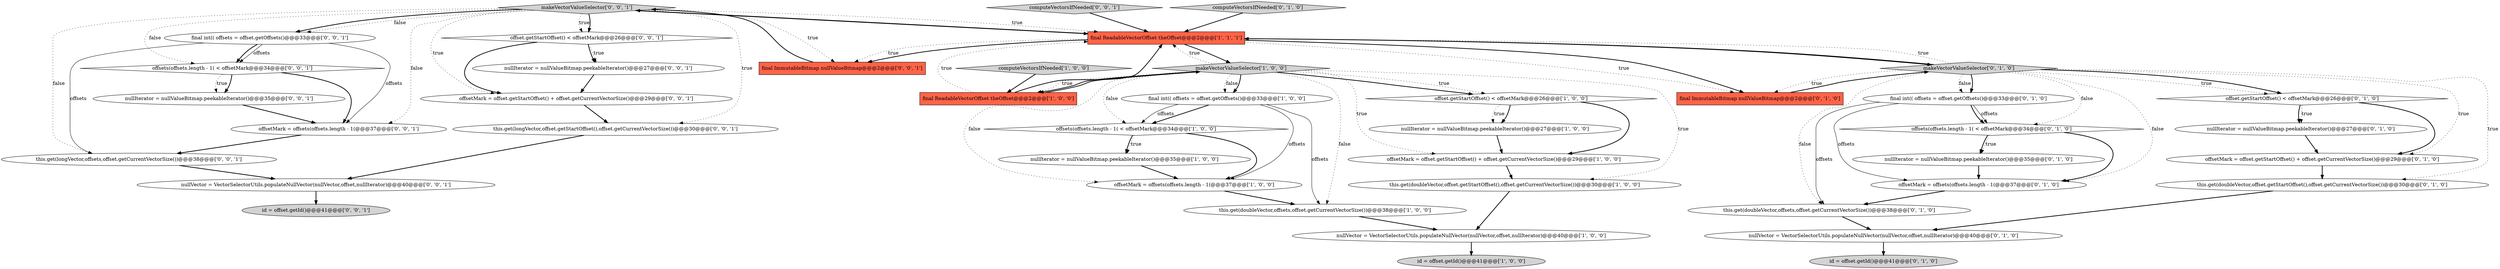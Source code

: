 digraph {
34 [style = filled, label = "id = offset.getId()@@@41@@@['0', '0', '1']", fillcolor = lightgray, shape = ellipse image = "AAA0AAABBB3BBB"];
40 [style = filled, label = "offsetMark = offsets(offsets.length - 1(@@@37@@@['0', '0', '1']", fillcolor = white, shape = ellipse image = "AAA0AAABBB3BBB"];
24 [style = filled, label = "this.get(doubleVector,offset.getStartOffset(),offset.getCurrentVectorSize())@@@30@@@['0', '1', '0']", fillcolor = white, shape = ellipse image = "AAA0AAABBB2BBB"];
28 [style = filled, label = "id = offset.getId()@@@41@@@['0', '1', '0']", fillcolor = lightgray, shape = ellipse image = "AAA0AAABBB2BBB"];
1 [style = filled, label = "final ReadableVectorOffset theOffset@@@2@@@['1', '1', '1']", fillcolor = tomato, shape = box image = "AAA0AAABBB1BBB"];
23 [style = filled, label = "offsets(offsets.length - 1( < offsetMark@@@34@@@['0', '1', '0']", fillcolor = white, shape = diamond image = "AAA0AAABBB2BBB"];
29 [style = filled, label = "final ImmutableBitmap nullValueBitmap@@@2@@@['0', '0', '1']", fillcolor = tomato, shape = box image = "AAA0AAABBB3BBB"];
19 [style = filled, label = "offsetMark = offsets(offsets.length - 1(@@@37@@@['0', '1', '0']", fillcolor = white, shape = ellipse image = "AAA0AAABBB2BBB"];
3 [style = filled, label = "offset.getStartOffset() < offsetMark@@@26@@@['1', '0', '0']", fillcolor = white, shape = diamond image = "AAA0AAABBB1BBB"];
38 [style = filled, label = "computeVectorsIfNeeded['0', '0', '1']", fillcolor = lightgray, shape = diamond image = "AAA0AAABBB3BBB"];
33 [style = filled, label = "this.get(longVector,offsets,offset.getCurrentVectorSize())@@@38@@@['0', '0', '1']", fillcolor = white, shape = ellipse image = "AAA0AAABBB3BBB"];
41 [style = filled, label = "final int(( offsets = offset.getOffsets()@@@33@@@['0', '0', '1']", fillcolor = white, shape = ellipse image = "AAA0AAABBB3BBB"];
16 [style = filled, label = "makeVectorValueSelector['0', '1', '0']", fillcolor = lightgray, shape = diamond image = "AAA0AAABBB2BBB"];
21 [style = filled, label = "this.get(doubleVector,offsets,offset.getCurrentVectorSize())@@@38@@@['0', '1', '0']", fillcolor = white, shape = ellipse image = "AAA0AAABBB2BBB"];
12 [style = filled, label = "nullIterator = nullValueBitmap.peekableIterator()@@@27@@@['1', '0', '0']", fillcolor = white, shape = ellipse image = "AAA0AAABBB1BBB"];
0 [style = filled, label = "makeVectorValueSelector['1', '0', '0']", fillcolor = lightgray, shape = diamond image = "AAA0AAABBB1BBB"];
8 [style = filled, label = "this.get(doubleVector,offsets,offset.getCurrentVectorSize())@@@38@@@['1', '0', '0']", fillcolor = white, shape = ellipse image = "AAA0AAABBB1BBB"];
39 [style = filled, label = "nullIterator = nullValueBitmap.peekableIterator()@@@27@@@['0', '0', '1']", fillcolor = white, shape = ellipse image = "AAA0AAABBB3BBB"];
25 [style = filled, label = "offset.getStartOffset() < offsetMark@@@26@@@['0', '1', '0']", fillcolor = white, shape = diamond image = "AAA0AAABBB2BBB"];
10 [style = filled, label = "computeVectorsIfNeeded['1', '0', '0']", fillcolor = lightgray, shape = diamond image = "AAA0AAABBB1BBB"];
22 [style = filled, label = "computeVectorsIfNeeded['0', '1', '0']", fillcolor = lightgray, shape = diamond image = "AAA0AAABBB2BBB"];
36 [style = filled, label = "nullVector = VectorSelectorUtils.populateNullVector(nullVector,offset,nullIterator)@@@40@@@['0', '0', '1']", fillcolor = white, shape = ellipse image = "AAA0AAABBB3BBB"];
30 [style = filled, label = "makeVectorValueSelector['0', '0', '1']", fillcolor = lightgray, shape = diamond image = "AAA0AAABBB3BBB"];
32 [style = filled, label = "offset.getStartOffset() < offsetMark@@@26@@@['0', '0', '1']", fillcolor = white, shape = diamond image = "AAA0AAABBB3BBB"];
6 [style = filled, label = "nullIterator = nullValueBitmap.peekableIterator()@@@35@@@['1', '0', '0']", fillcolor = white, shape = ellipse image = "AAA0AAABBB1BBB"];
4 [style = filled, label = "offsets(offsets.length - 1( < offsetMark@@@34@@@['1', '0', '0']", fillcolor = white, shape = diamond image = "AAA0AAABBB1BBB"];
42 [style = filled, label = "offsets(offsets.length - 1( < offsetMark@@@34@@@['0', '0', '1']", fillcolor = white, shape = diamond image = "AAA0AAABBB3BBB"];
31 [style = filled, label = "offsetMark = offset.getStartOffset() + offset.getCurrentVectorSize()@@@29@@@['0', '0', '1']", fillcolor = white, shape = ellipse image = "AAA0AAABBB3BBB"];
2 [style = filled, label = "final ReadableVectorOffset theOffset@@@2@@@['1', '0', '0']", fillcolor = tomato, shape = box image = "AAA0AAABBB1BBB"];
27 [style = filled, label = "final int(( offsets = offset.getOffsets()@@@33@@@['0', '1', '0']", fillcolor = white, shape = ellipse image = "AAA0AAABBB2BBB"];
13 [style = filled, label = "this.get(doubleVector,offset.getStartOffset(),offset.getCurrentVectorSize())@@@30@@@['1', '0', '0']", fillcolor = white, shape = ellipse image = "AAA0AAABBB1BBB"];
35 [style = filled, label = "this.get(longVector,offset.getStartOffset(),offset.getCurrentVectorSize())@@@30@@@['0', '0', '1']", fillcolor = white, shape = ellipse image = "AAA0AAABBB3BBB"];
26 [style = filled, label = "nullIterator = nullValueBitmap.peekableIterator()@@@35@@@['0', '1', '0']", fillcolor = white, shape = ellipse image = "AAA0AAABBB2BBB"];
15 [style = filled, label = "final ImmutableBitmap nullValueBitmap@@@2@@@['0', '1', '0']", fillcolor = tomato, shape = box image = "AAA0AAABBB2BBB"];
11 [style = filled, label = "offsetMark = offsets(offsets.length - 1(@@@37@@@['1', '0', '0']", fillcolor = white, shape = ellipse image = "AAA0AAABBB1BBB"];
37 [style = filled, label = "nullIterator = nullValueBitmap.peekableIterator()@@@35@@@['0', '0', '1']", fillcolor = white, shape = ellipse image = "AAA0AAABBB3BBB"];
14 [style = filled, label = "nullVector = VectorSelectorUtils.populateNullVector(nullVector,offset,nullIterator)@@@40@@@['1', '0', '0']", fillcolor = white, shape = ellipse image = "AAA0AAABBB1BBB"];
17 [style = filled, label = "nullIterator = nullValueBitmap.peekableIterator()@@@27@@@['0', '1', '0']", fillcolor = white, shape = ellipse image = "AAA0AAABBB2BBB"];
20 [style = filled, label = "offsetMark = offset.getStartOffset() + offset.getCurrentVectorSize()@@@29@@@['0', '1', '0']", fillcolor = white, shape = ellipse image = "AAA0AAABBB2BBB"];
5 [style = filled, label = "id = offset.getId()@@@41@@@['1', '0', '0']", fillcolor = lightgray, shape = ellipse image = "AAA0AAABBB1BBB"];
7 [style = filled, label = "final int(( offsets = offset.getOffsets()@@@33@@@['1', '0', '0']", fillcolor = white, shape = ellipse image = "AAA0AAABBB1BBB"];
18 [style = filled, label = "nullVector = VectorSelectorUtils.populateNullVector(nullVector,offset,nullIterator)@@@40@@@['0', '1', '0']", fillcolor = white, shape = ellipse image = "AAA0AAABBB2BBB"];
9 [style = filled, label = "offsetMark = offset.getStartOffset() + offset.getCurrentVectorSize()@@@29@@@['1', '0', '0']", fillcolor = white, shape = ellipse image = "AAA0AAABBB1BBB"];
16->19 [style = dotted, label="false"];
29->30 [style = bold, label=""];
16->20 [style = dotted, label="true"];
27->21 [style = solid, label="offsets"];
16->23 [style = dotted, label="false"];
1->30 [style = bold, label=""];
12->9 [style = bold, label=""];
21->18 [style = bold, label=""];
27->23 [style = solid, label="offsets"];
27->19 [style = solid, label="offsets"];
41->33 [style = solid, label="offsets"];
31->35 [style = bold, label=""];
39->31 [style = bold, label=""];
0->7 [style = dotted, label="false"];
6->11 [style = bold, label=""];
0->3 [style = dotted, label="true"];
30->33 [style = dotted, label="false"];
13->14 [style = bold, label=""];
17->20 [style = bold, label=""];
0->3 [style = bold, label=""];
30->41 [style = bold, label=""];
16->21 [style = dotted, label="false"];
1->0 [style = bold, label=""];
30->42 [style = dotted, label="false"];
24->18 [style = bold, label=""];
18->28 [style = bold, label=""];
42->40 [style = bold, label=""];
0->7 [style = bold, label=""];
30->29 [style = dotted, label="true"];
7->8 [style = solid, label="offsets"];
41->42 [style = solid, label="offsets"];
16->1 [style = dotted, label="true"];
1->16 [style = bold, label=""];
1->15 [style = dotted, label="true"];
33->36 [style = bold, label=""];
30->32 [style = dotted, label="true"];
11->8 [style = bold, label=""];
10->2 [style = bold, label=""];
16->25 [style = dotted, label="true"];
32->31 [style = bold, label=""];
30->41 [style = dotted, label="false"];
16->24 [style = dotted, label="true"];
7->11 [style = solid, label="offsets"];
42->37 [style = bold, label=""];
16->27 [style = bold, label=""];
0->8 [style = dotted, label="false"];
2->1 [style = bold, label=""];
0->4 [style = dotted, label="false"];
8->14 [style = bold, label=""];
16->27 [style = dotted, label="false"];
30->32 [style = bold, label=""];
7->4 [style = bold, label=""];
3->12 [style = bold, label=""];
26->19 [style = bold, label=""];
25->17 [style = bold, label=""];
7->4 [style = solid, label="offsets"];
38->1 [style = bold, label=""];
3->9 [style = bold, label=""];
25->20 [style = bold, label=""];
40->33 [style = bold, label=""];
2->0 [style = bold, label=""];
0->11 [style = dotted, label="false"];
16->1 [style = bold, label=""];
30->40 [style = dotted, label="false"];
23->19 [style = bold, label=""];
32->39 [style = bold, label=""];
22->1 [style = bold, label=""];
1->29 [style = bold, label=""];
0->9 [style = dotted, label="true"];
36->34 [style = bold, label=""];
30->31 [style = dotted, label="true"];
0->1 [style = dotted, label="true"];
14->5 [style = bold, label=""];
16->15 [style = dotted, label="true"];
19->21 [style = bold, label=""];
4->6 [style = dotted, label="true"];
30->1 [style = dotted, label="true"];
0->13 [style = dotted, label="true"];
30->1 [style = bold, label=""];
32->39 [style = dotted, label="true"];
4->6 [style = bold, label=""];
1->15 [style = bold, label=""];
0->2 [style = bold, label=""];
23->26 [style = bold, label=""];
16->25 [style = bold, label=""];
41->40 [style = solid, label="offsets"];
15->16 [style = bold, label=""];
1->29 [style = dotted, label="true"];
23->26 [style = dotted, label="true"];
25->17 [style = dotted, label="true"];
2->1 [style = dotted, label="true"];
30->35 [style = dotted, label="true"];
3->12 [style = dotted, label="true"];
27->23 [style = bold, label=""];
0->2 [style = dotted, label="true"];
35->36 [style = bold, label=""];
4->11 [style = bold, label=""];
20->24 [style = bold, label=""];
37->40 [style = bold, label=""];
42->37 [style = dotted, label="true"];
9->13 [style = bold, label=""];
41->42 [style = bold, label=""];
}
